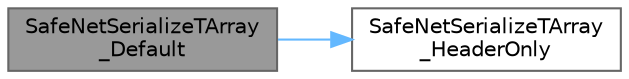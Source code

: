 digraph "SafeNetSerializeTArray_Default"
{
 // INTERACTIVE_SVG=YES
 // LATEX_PDF_SIZE
  bgcolor="transparent";
  edge [fontname=Helvetica,fontsize=10,labelfontname=Helvetica,labelfontsize=10];
  node [fontname=Helvetica,fontsize=10,shape=box,height=0.2,width=0.4];
  rankdir="LR";
  Node1 [id="Node000001",label="SafeNetSerializeTArray\l_Default",height=0.2,width=0.4,color="gray40", fillcolor="grey60", style="filled", fontcolor="black",tooltip=" "];
  Node1 -> Node2 [id="edge1_Node000001_Node000002",color="steelblue1",style="solid",tooltip=" "];
  Node2 [id="Node000002",label="SafeNetSerializeTArray\l_HeaderOnly",height=0.2,width=0.4,color="grey40", fillcolor="white", style="filled",URL="$d6/dc9/NetSerialization_8h.html#a5e02a4ba7efbaafa6e05ed61161e7c21",tooltip="===================== Safe TArray Serialization ====================="];
}
